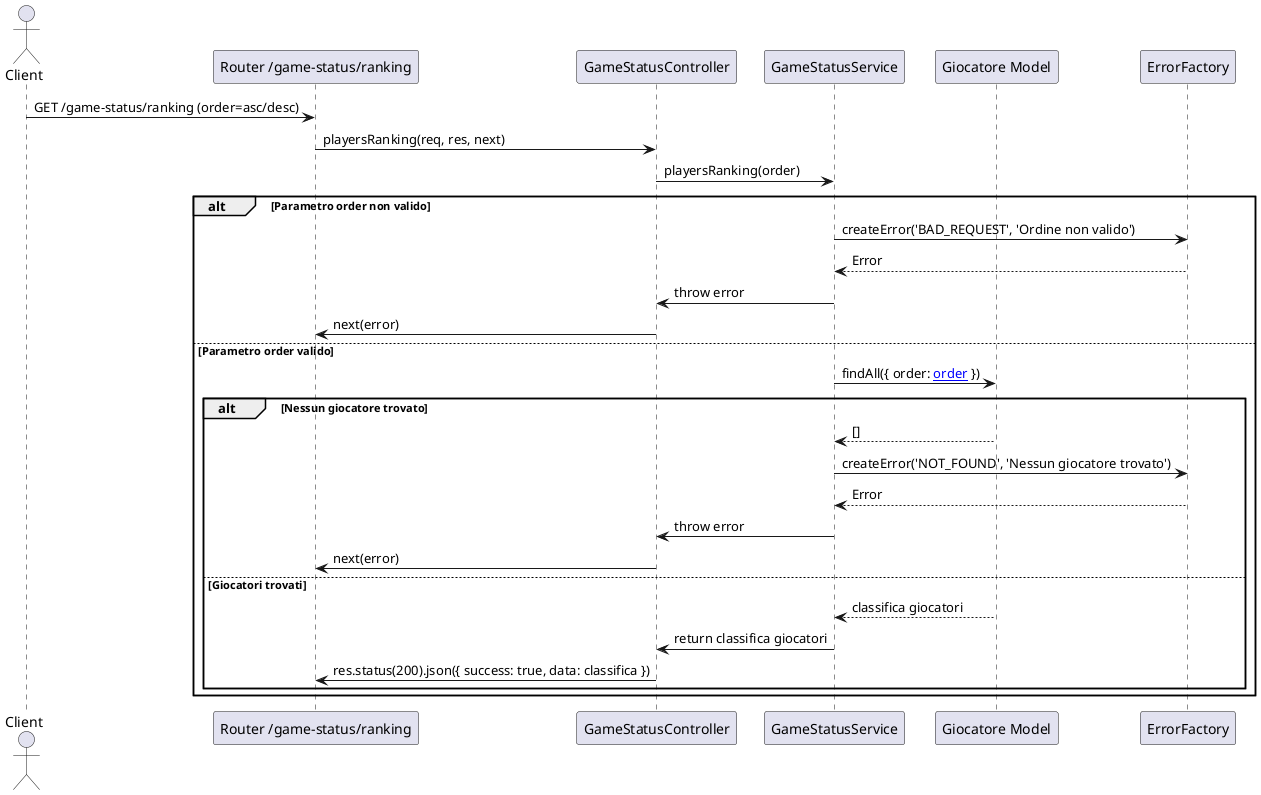 @startuml
actor Client as C
participant "Router /game-status/ranking" as R
participant "GameStatusController" as GSC
participant "GameStatusService" as GSS
participant "Giocatore Model" as GM
participant "ErrorFactory" as EF

C -> R: GET /game-status/ranking (order=asc/desc)
R -> GSC: playersRanking(req, res, next)

GSC -> GSS: playersRanking(order)

alt Parametro order non valido
    GSS -> EF: createError('BAD_REQUEST', 'Ordine non valido')
    EF --> GSS: Error
    GSS -> GSC: throw error
    GSC -> R: next(error)
else Parametro order valido
    GSS -> GM: findAll({ order: [['punteggio_totale', order]] })

    alt Nessun giocatore trovato
        GM --> GSS: []
        GSS -> EF: createError('NOT_FOUND', 'Nessun giocatore trovato')
        EF --> GSS: Error
        GSS -> GSC: throw error
        GSC -> R: next(error)
    else Giocatori trovati
        GM --> GSS: classifica giocatori
        GSS -> GSC: return classifica giocatori
        GSC -> R: res.status(200).json({ success: true, data: classifica })
    end
end
@enduml
